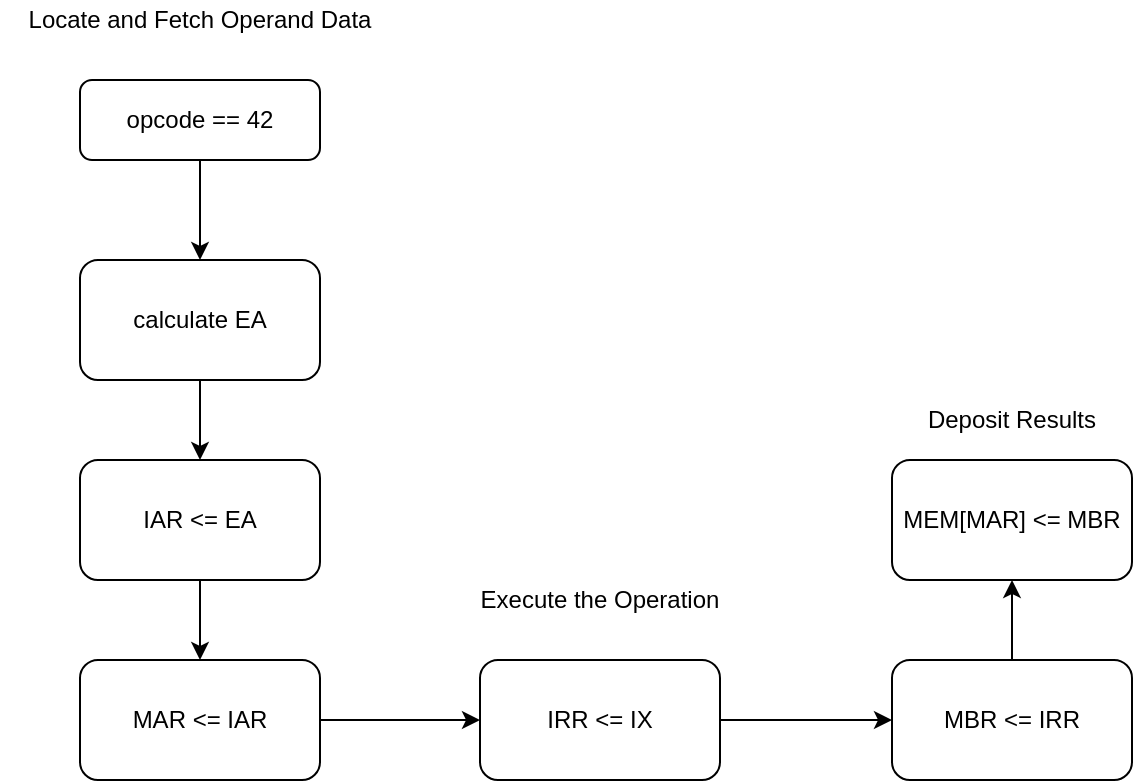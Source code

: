 <mxfile version="15.3.0" type="device"><diagram id="5Y5w7g84S5f38_ca0O_u" name="Page-1"><mxGraphModel dx="1038" dy="489" grid="1" gridSize="10" guides="1" tooltips="1" connect="1" arrows="1" fold="1" page="1" pageScale="1" pageWidth="1654" pageHeight="1169" math="0" shadow="0"><root><mxCell id="0"/><mxCell id="1" parent="0"/><mxCell id="yi-AFFXQdZ6An0v-p12c-1" value="" style="edgeStyle=orthogonalEdgeStyle;rounded=0;orthogonalLoop=1;jettySize=auto;html=1;" parent="1" source="yi-AFFXQdZ6An0v-p12c-2" target="yi-AFFXQdZ6An0v-p12c-4" edge="1"><mxGeometry relative="1" as="geometry"/></mxCell><mxCell id="yi-AFFXQdZ6An0v-p12c-2" value="opcode == 42" style="rounded=1;whiteSpace=wrap;html=1;fontSize=12;glass=0;strokeWidth=1;shadow=0;" parent="1" vertex="1"><mxGeometry x="160" y="80" width="120" height="40" as="geometry"/></mxCell><mxCell id="yi-AFFXQdZ6An0v-p12c-3" value="" style="edgeStyle=orthogonalEdgeStyle;rounded=0;orthogonalLoop=1;jettySize=auto;html=1;" parent="1" source="yi-AFFXQdZ6An0v-p12c-4" target="yi-AFFXQdZ6An0v-p12c-6" edge="1"><mxGeometry relative="1" as="geometry"/></mxCell><mxCell id="yi-AFFXQdZ6An0v-p12c-4" value="calculate EA" style="rounded=1;whiteSpace=wrap;html=1;" parent="1" vertex="1"><mxGeometry x="160" y="170" width="120" height="60" as="geometry"/></mxCell><mxCell id="yi-AFFXQdZ6An0v-p12c-5" value="" style="edgeStyle=orthogonalEdgeStyle;rounded=0;orthogonalLoop=1;jettySize=auto;html=1;" parent="1" source="yi-AFFXQdZ6An0v-p12c-6" target="yi-AFFXQdZ6An0v-p12c-8" edge="1"><mxGeometry relative="1" as="geometry"/></mxCell><mxCell id="yi-AFFXQdZ6An0v-p12c-6" value="IAR &amp;lt;= EA" style="rounded=1;whiteSpace=wrap;html=1;" parent="1" vertex="1"><mxGeometry x="160" y="270" width="120" height="60" as="geometry"/></mxCell><mxCell id="yi-AFFXQdZ6An0v-p12c-7" value="" style="edgeStyle=orthogonalEdgeStyle;rounded=0;orthogonalLoop=1;jettySize=auto;html=1;" parent="1" source="yi-AFFXQdZ6An0v-p12c-8" target="yi-AFFXQdZ6An0v-p12c-10" edge="1"><mxGeometry relative="1" as="geometry"/></mxCell><mxCell id="yi-AFFXQdZ6An0v-p12c-8" value="MAR &amp;lt;= IAR" style="rounded=1;whiteSpace=wrap;html=1;" parent="1" vertex="1"><mxGeometry x="160" y="370" width="120" height="60" as="geometry"/></mxCell><mxCell id="yi-AFFXQdZ6An0v-p12c-9" value="" style="edgeStyle=orthogonalEdgeStyle;rounded=0;orthogonalLoop=1;jettySize=auto;html=1;" parent="1" source="yi-AFFXQdZ6An0v-p12c-10" target="yi-AFFXQdZ6An0v-p12c-11" edge="1"><mxGeometry relative="1" as="geometry"/></mxCell><mxCell id="yi-AFFXQdZ6An0v-p12c-10" value="IRR &amp;lt;= IX" style="rounded=1;whiteSpace=wrap;html=1;" parent="1" vertex="1"><mxGeometry x="360" y="370" width="120" height="60" as="geometry"/></mxCell><mxCell id="Pdt5OWB3KMecOaH573Vy-2" value="" style="edgeStyle=orthogonalEdgeStyle;rounded=0;orthogonalLoop=1;jettySize=auto;html=1;" edge="1" parent="1" source="yi-AFFXQdZ6An0v-p12c-11" target="Pdt5OWB3KMecOaH573Vy-1"><mxGeometry relative="1" as="geometry"/></mxCell><mxCell id="yi-AFFXQdZ6An0v-p12c-11" value="MBR &amp;lt;= IRR" style="rounded=1;whiteSpace=wrap;html=1;" parent="1" vertex="1"><mxGeometry x="566" y="370" width="120" height="60" as="geometry"/></mxCell><mxCell id="yi-AFFXQdZ6An0v-p12c-12" value="Locate and Fetch Operand Data" style="text;html=1;strokeColor=none;fillColor=none;align=center;verticalAlign=middle;whiteSpace=wrap;rounded=0;" parent="1" vertex="1"><mxGeometry x="120" y="40" width="200" height="20" as="geometry"/></mxCell><mxCell id="yi-AFFXQdZ6An0v-p12c-13" value="Execute the Operation" style="text;html=1;strokeColor=none;fillColor=none;align=center;verticalAlign=middle;whiteSpace=wrap;rounded=0;" parent="1" vertex="1"><mxGeometry x="330" y="330" width="180" height="20" as="geometry"/></mxCell><mxCell id="yi-AFFXQdZ6An0v-p12c-14" value="Deposit Results" style="text;html=1;strokeColor=none;fillColor=none;align=center;verticalAlign=middle;whiteSpace=wrap;rounded=0;" parent="1" vertex="1"><mxGeometry x="576" y="240" width="100" height="20" as="geometry"/></mxCell><mxCell id="Pdt5OWB3KMecOaH573Vy-1" value="MEM[MAR] &amp;lt;= MBR" style="rounded=1;whiteSpace=wrap;html=1;" vertex="1" parent="1"><mxGeometry x="566" y="270" width="120" height="60" as="geometry"/></mxCell></root></mxGraphModel></diagram></mxfile>